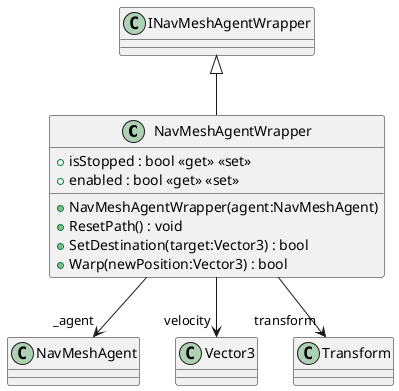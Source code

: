 @startuml
class NavMeshAgentWrapper {
    + NavMeshAgentWrapper(agent:NavMeshAgent)
    + isStopped : bool <<get>> <<set>>
    + enabled : bool <<get>> <<set>>
    + ResetPath() : void
    + SetDestination(target:Vector3) : bool
    + Warp(newPosition:Vector3) : bool
}
INavMeshAgentWrapper <|-- NavMeshAgentWrapper
NavMeshAgentWrapper --> "_agent" NavMeshAgent
NavMeshAgentWrapper --> "velocity" Vector3
NavMeshAgentWrapper --> "transform" Transform
@enduml
